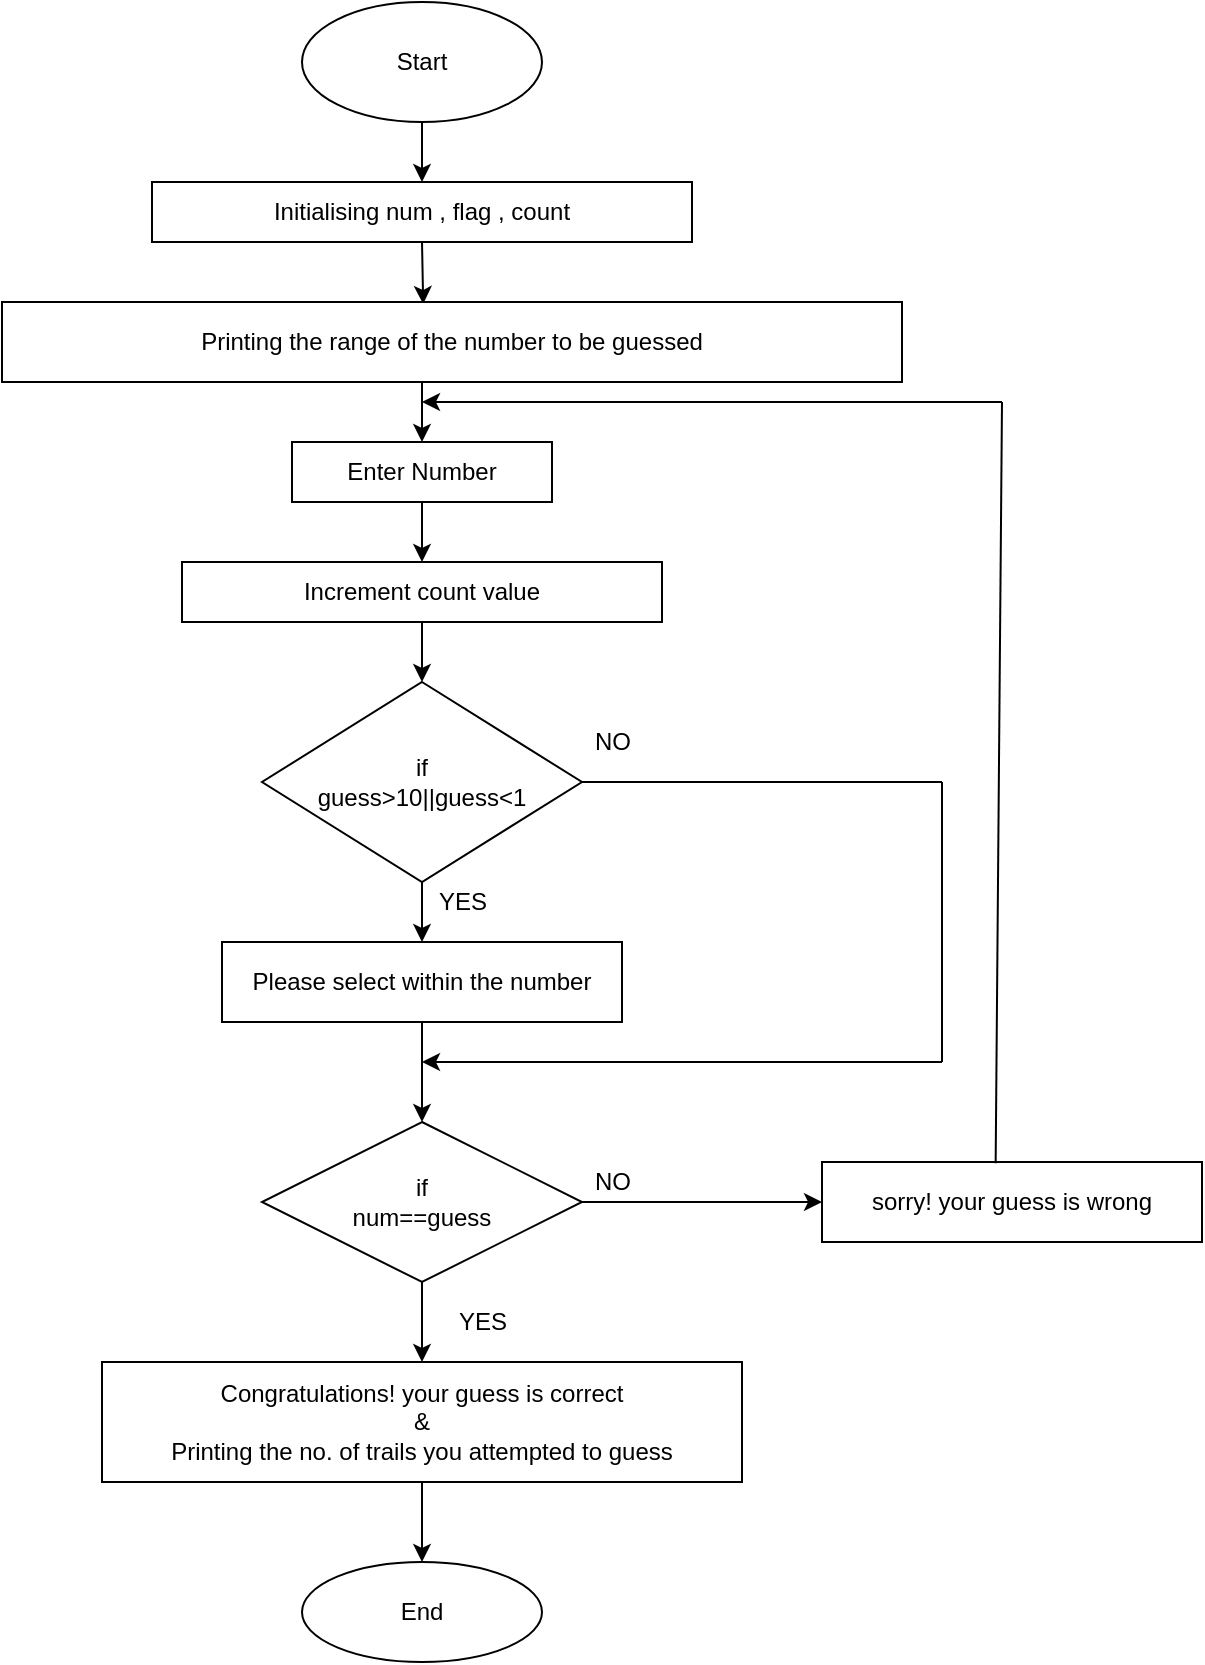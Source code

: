 <mxfile version="17.4.0" type="device"><diagram id="MuCUkhnPBWqCDW4NSPmK" name="Page-1"><mxGraphModel dx="1038" dy="547" grid="1" gridSize="10" guides="1" tooltips="1" connect="1" arrows="1" fold="1" page="1" pageScale="1" pageWidth="827" pageHeight="1169" math="0" shadow="0"><root><mxCell id="0"/><mxCell id="1" parent="0"/><mxCell id="TzPl2JOvpwfayDFDffqu-19" style="edgeStyle=orthogonalEdgeStyle;rounded=0;orthogonalLoop=1;jettySize=auto;html=1;exitX=0.5;exitY=1;exitDx=0;exitDy=0;fontFamily=Helvetica;" edge="1" parent="1" source="TzPl2JOvpwfayDFDffqu-1" target="TzPl2JOvpwfayDFDffqu-2"><mxGeometry relative="1" as="geometry"/></mxCell><mxCell id="TzPl2JOvpwfayDFDffqu-1" value="Start" style="ellipse;whiteSpace=wrap;html=1;align=center;fontFamily=Helvetica;" vertex="1" parent="1"><mxGeometry x="300" y="40" width="120" height="60" as="geometry"/></mxCell><mxCell id="TzPl2JOvpwfayDFDffqu-20" style="edgeStyle=orthogonalEdgeStyle;rounded=0;orthogonalLoop=1;jettySize=auto;html=1;exitX=0.5;exitY=1;exitDx=0;exitDy=0;entryX=0.468;entryY=0.025;entryDx=0;entryDy=0;entryPerimeter=0;fontFamily=Helvetica;" edge="1" parent="1" source="TzPl2JOvpwfayDFDffqu-2" target="TzPl2JOvpwfayDFDffqu-3"><mxGeometry relative="1" as="geometry"/></mxCell><mxCell id="TzPl2JOvpwfayDFDffqu-2" value="Initialising num , flag , count" style="rounded=0;whiteSpace=wrap;html=1;" vertex="1" parent="1"><mxGeometry x="225" y="130" width="270" height="30" as="geometry"/></mxCell><mxCell id="TzPl2JOvpwfayDFDffqu-3" value="Printing the range of the number to be guessed" style="rounded=0;whiteSpace=wrap;html=1;" vertex="1" parent="1"><mxGeometry x="150" y="190" width="450" height="40" as="geometry"/></mxCell><mxCell id="TzPl2JOvpwfayDFDffqu-4" value="Enter Number" style="rounded=0;whiteSpace=wrap;html=1;" vertex="1" parent="1"><mxGeometry x="295" y="260" width="130" height="30" as="geometry"/></mxCell><mxCell id="TzPl2JOvpwfayDFDffqu-5" value="Increment count value" style="rounded=0;whiteSpace=wrap;html=1;" vertex="1" parent="1"><mxGeometry x="240" y="320" width="240" height="30" as="geometry"/></mxCell><mxCell id="TzPl2JOvpwfayDFDffqu-6" value="if&lt;br&gt;guess&amp;gt;10||guess&amp;lt;1" style="rhombus;whiteSpace=wrap;html=1;" vertex="1" parent="1"><mxGeometry x="280" y="380" width="160" height="100" as="geometry"/></mxCell><mxCell id="TzPl2JOvpwfayDFDffqu-7" value="Please select within the number" style="rounded=0;whiteSpace=wrap;html=1;" vertex="1" parent="1"><mxGeometry x="260" y="510" width="200" height="40" as="geometry"/></mxCell><mxCell id="TzPl2JOvpwfayDFDffqu-8" value="if&lt;br&gt;num==guess" style="rhombus;whiteSpace=wrap;html=1;fontFamily=Helvetica;" vertex="1" parent="1"><mxGeometry x="280" y="600" width="160" height="80" as="geometry"/></mxCell><mxCell id="TzPl2JOvpwfayDFDffqu-9" value="Congratulations! your guess is correct&lt;br&gt;&amp;amp;&lt;br&gt;Printing the no. of trails you attempted to guess" style="rounded=0;whiteSpace=wrap;html=1;fontFamily=Helvetica;" vertex="1" parent="1"><mxGeometry x="200" y="720" width="320" height="60" as="geometry"/></mxCell><mxCell id="TzPl2JOvpwfayDFDffqu-10" value="End" style="ellipse;whiteSpace=wrap;html=1;fontFamily=Helvetica;" vertex="1" parent="1"><mxGeometry x="300" y="820" width="120" height="50" as="geometry"/></mxCell><mxCell id="TzPl2JOvpwfayDFDffqu-18" value="" style="endArrow=classic;html=1;rounded=0;fontFamily=Helvetica;exitX=0.5;exitY=1;exitDx=0;exitDy=0;entryX=0.5;entryY=0;entryDx=0;entryDy=0;" edge="1" parent="1" source="TzPl2JOvpwfayDFDffqu-5" target="TzPl2JOvpwfayDFDffqu-6"><mxGeometry width="50" height="50" relative="1" as="geometry"><mxPoint x="390" y="580" as="sourcePoint"/><mxPoint x="440" y="530" as="targetPoint"/></mxGeometry></mxCell><mxCell id="TzPl2JOvpwfayDFDffqu-24" value="" style="endArrow=classic;html=1;rounded=0;fontFamily=Helvetica;entryX=0.5;entryY=0;entryDx=0;entryDy=0;" edge="1" parent="1" target="TzPl2JOvpwfayDFDffqu-4"><mxGeometry width="50" height="50" relative="1" as="geometry"><mxPoint x="360" y="230" as="sourcePoint"/><mxPoint x="440" y="230" as="targetPoint"/></mxGeometry></mxCell><mxCell id="TzPl2JOvpwfayDFDffqu-25" value="" style="endArrow=classic;html=1;rounded=0;fontFamily=Helvetica;exitX=0.5;exitY=1;exitDx=0;exitDy=0;entryX=0.5;entryY=0;entryDx=0;entryDy=0;" edge="1" parent="1" source="TzPl2JOvpwfayDFDffqu-4" target="TzPl2JOvpwfayDFDffqu-5"><mxGeometry width="50" height="50" relative="1" as="geometry"><mxPoint x="390" y="480" as="sourcePoint"/><mxPoint x="440" y="430" as="targetPoint"/></mxGeometry></mxCell><mxCell id="TzPl2JOvpwfayDFDffqu-26" value="" style="endArrow=classic;html=1;rounded=0;fontFamily=Helvetica;exitX=0.5;exitY=1;exitDx=0;exitDy=0;entryX=0.5;entryY=0;entryDx=0;entryDy=0;" edge="1" parent="1" source="TzPl2JOvpwfayDFDffqu-6" target="TzPl2JOvpwfayDFDffqu-7"><mxGeometry width="50" height="50" relative="1" as="geometry"><mxPoint x="390" y="480" as="sourcePoint"/><mxPoint x="440" y="430" as="targetPoint"/></mxGeometry></mxCell><mxCell id="TzPl2JOvpwfayDFDffqu-27" value="" style="endArrow=classic;html=1;rounded=0;fontFamily=Helvetica;exitX=0.5;exitY=1;exitDx=0;exitDy=0;entryX=0.5;entryY=0;entryDx=0;entryDy=0;" edge="1" parent="1" source="TzPl2JOvpwfayDFDffqu-7" target="TzPl2JOvpwfayDFDffqu-8"><mxGeometry width="50" height="50" relative="1" as="geometry"><mxPoint x="390" y="580" as="sourcePoint"/><mxPoint x="440" y="530" as="targetPoint"/></mxGeometry></mxCell><mxCell id="TzPl2JOvpwfayDFDffqu-28" value="" style="endArrow=classic;html=1;rounded=0;fontFamily=Helvetica;exitX=0.5;exitY=1;exitDx=0;exitDy=0;entryX=0.5;entryY=0;entryDx=0;entryDy=0;" edge="1" parent="1" source="TzPl2JOvpwfayDFDffqu-8" target="TzPl2JOvpwfayDFDffqu-9"><mxGeometry width="50" height="50" relative="1" as="geometry"><mxPoint x="390" y="680" as="sourcePoint"/><mxPoint x="440" y="630" as="targetPoint"/></mxGeometry></mxCell><mxCell id="TzPl2JOvpwfayDFDffqu-29" value="" style="endArrow=classic;html=1;rounded=0;fontFamily=Helvetica;exitX=0.5;exitY=1;exitDx=0;exitDy=0;entryX=0.5;entryY=0;entryDx=0;entryDy=0;" edge="1" parent="1" source="TzPl2JOvpwfayDFDffqu-9" target="TzPl2JOvpwfayDFDffqu-10"><mxGeometry width="50" height="50" relative="1" as="geometry"><mxPoint x="390" y="780" as="sourcePoint"/><mxPoint x="440" y="730" as="targetPoint"/></mxGeometry></mxCell><mxCell id="TzPl2JOvpwfayDFDffqu-30" value="sorry! your guess is wrong" style="rounded=0;whiteSpace=wrap;html=1;fontFamily=Helvetica;" vertex="1" parent="1"><mxGeometry x="560" y="620" width="190" height="40" as="geometry"/></mxCell><mxCell id="TzPl2JOvpwfayDFDffqu-31" value="YES" style="text;html=1;align=center;verticalAlign=middle;resizable=0;points=[];autosize=1;strokeColor=none;fillColor=none;fontFamily=Helvetica;" vertex="1" parent="1"><mxGeometry x="370" y="690" width="40" height="20" as="geometry"/></mxCell><mxCell id="TzPl2JOvpwfayDFDffqu-32" value="NO" style="text;html=1;align=center;verticalAlign=middle;resizable=0;points=[];autosize=1;strokeColor=none;fillColor=none;fontFamily=Helvetica;" vertex="1" parent="1"><mxGeometry x="440" y="620" width="30" height="20" as="geometry"/></mxCell><mxCell id="TzPl2JOvpwfayDFDffqu-34" value="YES" style="text;html=1;align=center;verticalAlign=middle;resizable=0;points=[];autosize=1;strokeColor=none;fillColor=none;fontFamily=Helvetica;" vertex="1" parent="1"><mxGeometry x="360" y="480" width="40" height="20" as="geometry"/></mxCell><mxCell id="TzPl2JOvpwfayDFDffqu-38" value="NO" style="text;html=1;align=center;verticalAlign=middle;resizable=0;points=[];autosize=1;strokeColor=none;fillColor=none;fontFamily=Helvetica;" vertex="1" parent="1"><mxGeometry x="440" y="400" width="30" height="20" as="geometry"/></mxCell><mxCell id="TzPl2JOvpwfayDFDffqu-39" value="" style="endArrow=classic;html=1;rounded=0;fontFamily=Helvetica;exitX=1;exitY=0.5;exitDx=0;exitDy=0;" edge="1" parent="1" source="TzPl2JOvpwfayDFDffqu-8"><mxGeometry width="50" height="50" relative="1" as="geometry"><mxPoint x="390" y="580" as="sourcePoint"/><mxPoint x="560" y="640" as="targetPoint"/></mxGeometry></mxCell><mxCell id="TzPl2JOvpwfayDFDffqu-40" value="" style="endArrow=none;html=1;rounded=0;fontFamily=Helvetica;exitX=1;exitY=0.5;exitDx=0;exitDy=0;" edge="1" parent="1" source="TzPl2JOvpwfayDFDffqu-6"><mxGeometry width="50" height="50" relative="1" as="geometry"><mxPoint x="480" y="480" as="sourcePoint"/><mxPoint x="620" y="430" as="targetPoint"/></mxGeometry></mxCell><mxCell id="TzPl2JOvpwfayDFDffqu-42" value="" style="endArrow=none;html=1;rounded=0;fontFamily=Helvetica;" edge="1" parent="1"><mxGeometry width="50" height="50" relative="1" as="geometry"><mxPoint x="620" y="570" as="sourcePoint"/><mxPoint x="620" y="430" as="targetPoint"/></mxGeometry></mxCell><mxCell id="TzPl2JOvpwfayDFDffqu-43" value="" style="endArrow=classic;html=1;rounded=0;fontFamily=Helvetica;" edge="1" parent="1"><mxGeometry width="50" height="50" relative="1" as="geometry"><mxPoint x="620" y="570" as="sourcePoint"/><mxPoint x="360" y="570" as="targetPoint"/></mxGeometry></mxCell><mxCell id="TzPl2JOvpwfayDFDffqu-44" value="" style="endArrow=classic;html=1;rounded=0;fontFamily=Helvetica;" edge="1" parent="1"><mxGeometry width="50" height="50" relative="1" as="geometry"><mxPoint x="650" y="240" as="sourcePoint"/><mxPoint x="360" y="240" as="targetPoint"/></mxGeometry></mxCell><mxCell id="TzPl2JOvpwfayDFDffqu-45" value="" style="endArrow=none;html=1;rounded=0;fontFamily=Helvetica;exitX=0.457;exitY=0.015;exitDx=0;exitDy=0;exitPerimeter=0;" edge="1" parent="1" source="TzPl2JOvpwfayDFDffqu-30"><mxGeometry width="50" height="50" relative="1" as="geometry"><mxPoint x="390" y="480" as="sourcePoint"/><mxPoint x="650" y="240" as="targetPoint"/></mxGeometry></mxCell></root></mxGraphModel></diagram></mxfile>